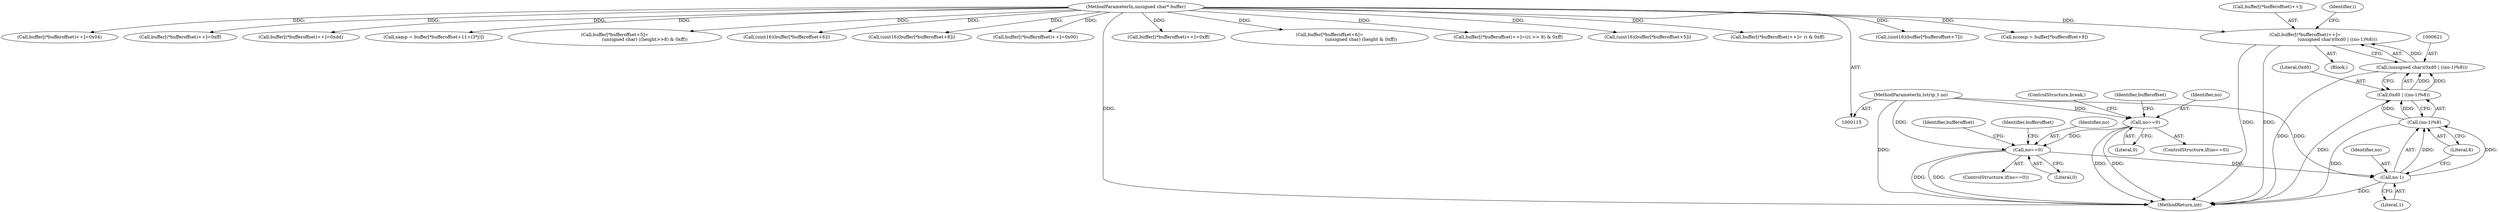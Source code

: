 digraph "0_libtiff_83a4b92815ea04969d494416eaae3d4c6b338e4a#diff-c8b4b355f9b5c06d585b23138e1c185f_3@array" {
"1000614" [label="(Call,buffer[(*bufferoffset)++]=\n                                             (unsigned char)(0xd0 | ((no-1)%8)))"];
"1000620" [label="(Call,(unsigned char)(0xd0 | ((no-1)%8)))"];
"1000622" [label="(Call,0xd0 | ((no-1)%8))"];
"1000624" [label="(Call,(no-1)%8)"];
"1000625" [label="(Call,no-1)"];
"1000560" [label="(Call,no==0)"];
"1000257" [label="(Call,no==0)"];
"1000121" [label="(MethodParameterIn,tstrip_t no)"];
"1000118" [label="(MethodParameterIn,unsigned char* buffer)"];
"1000561" [label="(Identifier,no)"];
"1000559" [label="(ControlStructure,if(no==0))"];
"1000456" [label="(Call,buffer[*bufferoffset+6]=\n                                            (unsigned char) (height & 0xff))"];
"1000265" [label="(Identifier,bufferoffset)"];
"1000625" [label="(Call,no-1)"];
"1000502" [label="(Call,buffer[(*bufferoffset)++]=(ri >> 8) & 0xff)"];
"1000620" [label="(Call,(unsigned char)(0xd0 | ((no-1)%8)))"];
"1000394" [label="(Call,(uint16)(buffer[*bufferoffset+5]))"];
"1000513" [label="(Call,buffer[(*bufferoffset)++]= ri & 0xff)"];
"1000421" [label="(Call,(uint16)(buffer[*bufferoffset+7]))"];
"1000602" [label="(Identifier,bufferoffset)"];
"1000630" [label="(Identifier,i)"];
"1000298" [label="(Call,ncomp = buffer[*bufferoffset+9])"];
"1000560" [label="(Call,no==0)"];
"1000622" [label="(Call,0xd0 | ((no-1)%8))"];
"1000597" [label="(Block,)"];
"1000256" [label="(ControlStructure,if(no==0))"];
"1000118" [label="(MethodParameterIn,unsigned char* buffer)"];
"1000258" [label="(Identifier,no)"];
"1000628" [label="(Literal,8)"];
"1000623" [label="(Literal,0xd0)"];
"1000495" [label="(Call,buffer[(*bufferoffset)++]=0x04)"];
"1000522" [label="(ControlStructure,break;)"];
"1000257" [label="(Call,no==0)"];
"1000627" [label="(Literal,1)"];
"1000568" [label="(Identifier,bufferoffset)"];
"1000562" [label="(Literal,0)"];
"1000626" [label="(Identifier,no)"];
"1000607" [label="(Call,buffer[(*bufferoffset)++]=0xff)"];
"1000259" [label="(Literal,0)"];
"1000481" [label="(Call,buffer[(*bufferoffset)++]=0xdd)"];
"1000348" [label="(Call,samp = buffer[*bufferoffset+11+(3*j)])"];
"1000442" [label="(Call,buffer[*bufferoffset+5]=\n                                          (unsigned char) ((height>>8) & 0xff))"];
"1000403" [label="(Call,(uint16)(buffer[*bufferoffset+6]))"];
"1000678" [label="(MethodReturn,int)"];
"1000624" [label="(Call,(no-1)%8)"];
"1000430" [label="(Call,(uint16)(buffer[*bufferoffset+8]))"];
"1000488" [label="(Call,buffer[(*bufferoffset)++]=0x00)"];
"1000474" [label="(Call,buffer[(*bufferoffset)++]=0xff)"];
"1000121" [label="(MethodParameterIn,tstrip_t no)"];
"1000614" [label="(Call,buffer[(*bufferoffset)++]=\n                                             (unsigned char)(0xd0 | ((no-1)%8)))"];
"1000615" [label="(Call,buffer[(*bufferoffset)++])"];
"1000614" -> "1000597"  [label="AST: "];
"1000614" -> "1000620"  [label="CFG: "];
"1000615" -> "1000614"  [label="AST: "];
"1000620" -> "1000614"  [label="AST: "];
"1000630" -> "1000614"  [label="CFG: "];
"1000614" -> "1000678"  [label="DDG: "];
"1000614" -> "1000678"  [label="DDG: "];
"1000620" -> "1000614"  [label="DDG: "];
"1000118" -> "1000614"  [label="DDG: "];
"1000620" -> "1000622"  [label="CFG: "];
"1000621" -> "1000620"  [label="AST: "];
"1000622" -> "1000620"  [label="AST: "];
"1000620" -> "1000678"  [label="DDG: "];
"1000622" -> "1000620"  [label="DDG: "];
"1000622" -> "1000620"  [label="DDG: "];
"1000622" -> "1000624"  [label="CFG: "];
"1000623" -> "1000622"  [label="AST: "];
"1000624" -> "1000622"  [label="AST: "];
"1000622" -> "1000678"  [label="DDG: "];
"1000624" -> "1000622"  [label="DDG: "];
"1000624" -> "1000622"  [label="DDG: "];
"1000624" -> "1000628"  [label="CFG: "];
"1000625" -> "1000624"  [label="AST: "];
"1000628" -> "1000624"  [label="AST: "];
"1000624" -> "1000678"  [label="DDG: "];
"1000625" -> "1000624"  [label="DDG: "];
"1000625" -> "1000624"  [label="DDG: "];
"1000625" -> "1000627"  [label="CFG: "];
"1000626" -> "1000625"  [label="AST: "];
"1000627" -> "1000625"  [label="AST: "];
"1000628" -> "1000625"  [label="CFG: "];
"1000625" -> "1000678"  [label="DDG: "];
"1000560" -> "1000625"  [label="DDG: "];
"1000121" -> "1000625"  [label="DDG: "];
"1000560" -> "1000559"  [label="AST: "];
"1000560" -> "1000562"  [label="CFG: "];
"1000561" -> "1000560"  [label="AST: "];
"1000562" -> "1000560"  [label="AST: "];
"1000568" -> "1000560"  [label="CFG: "];
"1000602" -> "1000560"  [label="CFG: "];
"1000560" -> "1000678"  [label="DDG: "];
"1000560" -> "1000678"  [label="DDG: "];
"1000257" -> "1000560"  [label="DDG: "];
"1000121" -> "1000560"  [label="DDG: "];
"1000257" -> "1000256"  [label="AST: "];
"1000257" -> "1000259"  [label="CFG: "];
"1000258" -> "1000257"  [label="AST: "];
"1000259" -> "1000257"  [label="AST: "];
"1000265" -> "1000257"  [label="CFG: "];
"1000522" -> "1000257"  [label="CFG: "];
"1000257" -> "1000678"  [label="DDG: "];
"1000257" -> "1000678"  [label="DDG: "];
"1000121" -> "1000257"  [label="DDG: "];
"1000121" -> "1000115"  [label="AST: "];
"1000121" -> "1000678"  [label="DDG: "];
"1000118" -> "1000115"  [label="AST: "];
"1000118" -> "1000678"  [label="DDG: "];
"1000118" -> "1000298"  [label="DDG: "];
"1000118" -> "1000348"  [label="DDG: "];
"1000118" -> "1000394"  [label="DDG: "];
"1000118" -> "1000403"  [label="DDG: "];
"1000118" -> "1000421"  [label="DDG: "];
"1000118" -> "1000430"  [label="DDG: "];
"1000118" -> "1000442"  [label="DDG: "];
"1000118" -> "1000456"  [label="DDG: "];
"1000118" -> "1000474"  [label="DDG: "];
"1000118" -> "1000481"  [label="DDG: "];
"1000118" -> "1000488"  [label="DDG: "];
"1000118" -> "1000495"  [label="DDG: "];
"1000118" -> "1000502"  [label="DDG: "];
"1000118" -> "1000513"  [label="DDG: "];
"1000118" -> "1000607"  [label="DDG: "];
}
